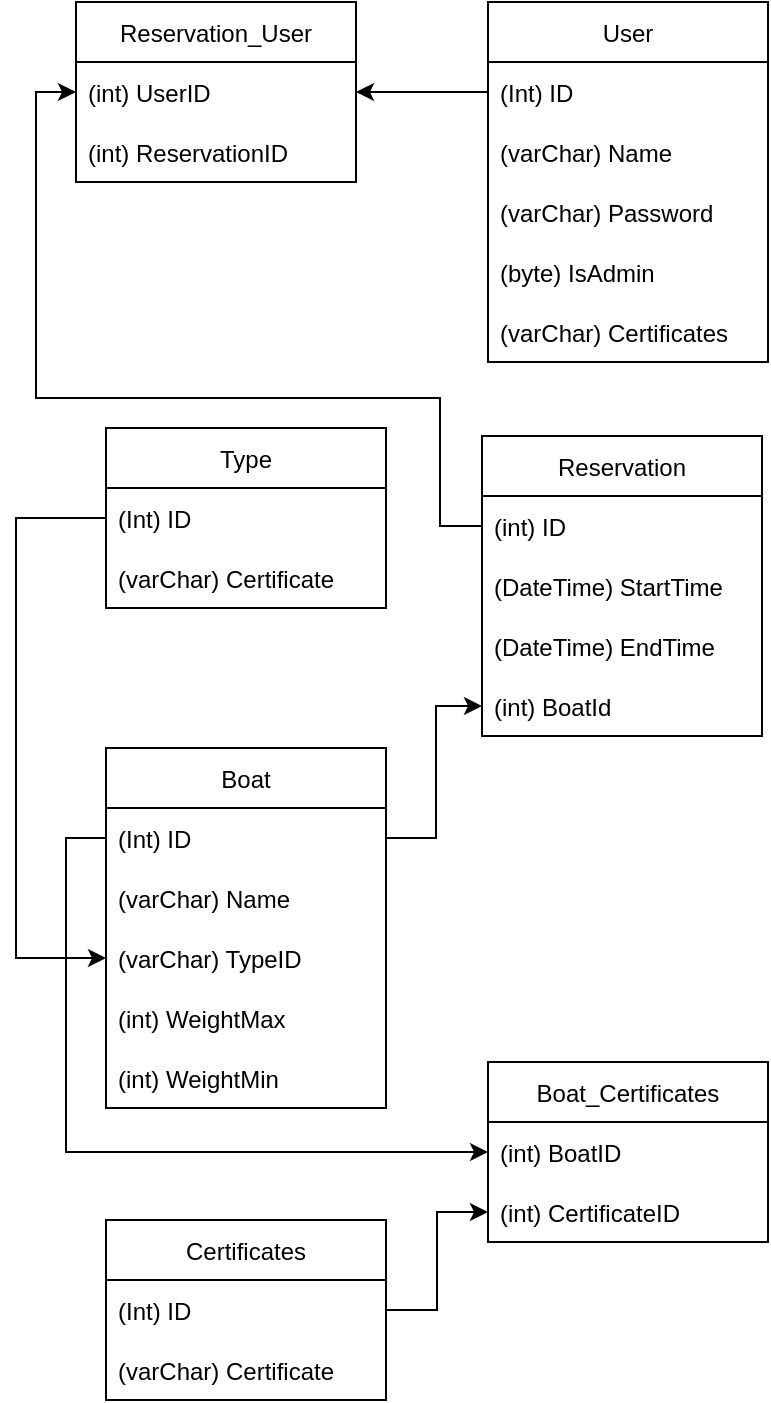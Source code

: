 <mxfile version="20.4.0" type="device"><diagram id="C5RBs43oDa-KdzZeNtuy" name="Page-1"><mxGraphModel dx="1422" dy="832" grid="0" gridSize="10" guides="1" tooltips="1" connect="1" arrows="1" fold="1" page="1" pageScale="1" pageWidth="827" pageHeight="1169" math="0" shadow="0"><root><mxCell id="WIyWlLk6GJQsqaUBKTNV-0"/><mxCell id="WIyWlLk6GJQsqaUBKTNV-1" parent="WIyWlLk6GJQsqaUBKTNV-0"/><mxCell id="TO71goLWlX0yH2RU60IP-45" value="Boat" style="swimlane;fontStyle=0;childLayout=stackLayout;horizontal=1;startSize=30;horizontalStack=0;resizeParent=1;resizeParentMax=0;resizeLast=0;collapsible=1;marginBottom=0;rounded=0;strokeColor=default;fillColor=#FFFFFF;" vertex="1" parent="WIyWlLk6GJQsqaUBKTNV-1"><mxGeometry x="133" y="416" width="140" height="180" as="geometry"/></mxCell><mxCell id="TO71goLWlX0yH2RU60IP-58" value="(Int) ID" style="text;strokeColor=none;fillColor=none;align=left;verticalAlign=middle;spacingLeft=4;spacingRight=4;overflow=hidden;points=[[0,0.5],[1,0.5]];portConstraint=eastwest;rotatable=0;rounded=0;" vertex="1" parent="TO71goLWlX0yH2RU60IP-45"><mxGeometry y="30" width="140" height="30" as="geometry"/></mxCell><mxCell id="TO71goLWlX0yH2RU60IP-46" value="(varChar) Name" style="text;strokeColor=none;fillColor=none;align=left;verticalAlign=middle;spacingLeft=4;spacingRight=4;overflow=hidden;points=[[0,0.5],[1,0.5]];portConstraint=eastwest;rotatable=0;rounded=0;" vertex="1" parent="TO71goLWlX0yH2RU60IP-45"><mxGeometry y="60" width="140" height="30" as="geometry"/></mxCell><mxCell id="TO71goLWlX0yH2RU60IP-47" value="(varChar) TypeID" style="text;strokeColor=none;fillColor=none;align=left;verticalAlign=middle;spacingLeft=4;spacingRight=4;overflow=hidden;points=[[0,0.5],[1,0.5]];portConstraint=eastwest;rotatable=0;rounded=0;" vertex="1" parent="TO71goLWlX0yH2RU60IP-45"><mxGeometry y="90" width="140" height="30" as="geometry"/></mxCell><mxCell id="TO71goLWlX0yH2RU60IP-48" value="(int) WeightMax" style="text;strokeColor=none;fillColor=none;align=left;verticalAlign=middle;spacingLeft=4;spacingRight=4;overflow=hidden;points=[[0,0.5],[1,0.5]];portConstraint=eastwest;rotatable=0;rounded=0;" vertex="1" parent="TO71goLWlX0yH2RU60IP-45"><mxGeometry y="120" width="140" height="30" as="geometry"/></mxCell><mxCell id="TO71goLWlX0yH2RU60IP-49" value="(int) WeightMin" style="text;strokeColor=none;fillColor=none;align=left;verticalAlign=middle;spacingLeft=4;spacingRight=4;overflow=hidden;points=[[0,0.5],[1,0.5]];portConstraint=eastwest;rotatable=0;rounded=0;" vertex="1" parent="TO71goLWlX0yH2RU60IP-45"><mxGeometry y="150" width="140" height="30" as="geometry"/></mxCell><mxCell id="TO71goLWlX0yH2RU60IP-52" value="User" style="swimlane;fontStyle=0;childLayout=stackLayout;horizontal=1;startSize=30;horizontalStack=0;resizeParent=1;resizeParentMax=0;resizeLast=0;collapsible=1;marginBottom=0;rounded=0;strokeColor=default;fillColor=#FFFFFF;" vertex="1" parent="WIyWlLk6GJQsqaUBKTNV-1"><mxGeometry x="324" y="43" width="140" height="180" as="geometry"/></mxCell><mxCell id="TO71goLWlX0yH2RU60IP-61" value="(Int) ID" style="text;strokeColor=none;fillColor=none;align=left;verticalAlign=middle;spacingLeft=4;spacingRight=4;overflow=hidden;points=[[0,0.5],[1,0.5]];portConstraint=eastwest;rotatable=0;rounded=0;" vertex="1" parent="TO71goLWlX0yH2RU60IP-52"><mxGeometry y="30" width="140" height="30" as="geometry"/></mxCell><mxCell id="TO71goLWlX0yH2RU60IP-53" value="(varChar) Name" style="text;strokeColor=none;fillColor=none;align=left;verticalAlign=middle;spacingLeft=4;spacingRight=4;overflow=hidden;points=[[0,0.5],[1,0.5]];portConstraint=eastwest;rotatable=0;rounded=0;" vertex="1" parent="TO71goLWlX0yH2RU60IP-52"><mxGeometry y="60" width="140" height="30" as="geometry"/></mxCell><mxCell id="TO71goLWlX0yH2RU60IP-54" value="(varChar) Password" style="text;strokeColor=none;fillColor=none;align=left;verticalAlign=middle;spacingLeft=4;spacingRight=4;overflow=hidden;points=[[0,0.5],[1,0.5]];portConstraint=eastwest;rotatable=0;rounded=0;" vertex="1" parent="TO71goLWlX0yH2RU60IP-52"><mxGeometry y="90" width="140" height="30" as="geometry"/></mxCell><mxCell id="TO71goLWlX0yH2RU60IP-62" value="(byte) IsAdmin" style="text;strokeColor=none;fillColor=none;align=left;verticalAlign=middle;spacingLeft=4;spacingRight=4;overflow=hidden;points=[[0,0.5],[1,0.5]];portConstraint=eastwest;rotatable=0;rounded=0;" vertex="1" parent="TO71goLWlX0yH2RU60IP-52"><mxGeometry y="120" width="140" height="30" as="geometry"/></mxCell><mxCell id="TO71goLWlX0yH2RU60IP-57" value="(varChar) Certificates" style="text;strokeColor=none;fillColor=none;align=left;verticalAlign=middle;spacingLeft=4;spacingRight=4;overflow=hidden;points=[[0,0.5],[1,0.5]];portConstraint=eastwest;rotatable=0;rounded=0;" vertex="1" parent="TO71goLWlX0yH2RU60IP-52"><mxGeometry y="150" width="140" height="30" as="geometry"/></mxCell><mxCell id="TO71goLWlX0yH2RU60IP-63" value="Reservation" style="swimlane;fontStyle=0;childLayout=stackLayout;horizontal=1;startSize=30;horizontalStack=0;resizeParent=1;resizeParentMax=0;resizeLast=0;collapsible=1;marginBottom=0;rounded=0;strokeColor=default;fillColor=#FFFFFF;" vertex="1" parent="WIyWlLk6GJQsqaUBKTNV-1"><mxGeometry x="321" y="260" width="140" height="150" as="geometry"/></mxCell><mxCell id="TO71goLWlX0yH2RU60IP-67" value="(int) ID" style="text;strokeColor=none;fillColor=none;align=left;verticalAlign=middle;spacingLeft=4;spacingRight=4;overflow=hidden;points=[[0,0.5],[1,0.5]];portConstraint=eastwest;rotatable=0;rounded=0;" vertex="1" parent="TO71goLWlX0yH2RU60IP-63"><mxGeometry y="30" width="140" height="30" as="geometry"/></mxCell><mxCell id="TO71goLWlX0yH2RU60IP-64" value="(DateTime) StartTime" style="text;strokeColor=none;fillColor=none;align=left;verticalAlign=middle;spacingLeft=4;spacingRight=4;overflow=hidden;points=[[0,0.5],[1,0.5]];portConstraint=eastwest;rotatable=0;rounded=0;" vertex="1" parent="TO71goLWlX0yH2RU60IP-63"><mxGeometry y="60" width="140" height="30" as="geometry"/></mxCell><mxCell id="TO71goLWlX0yH2RU60IP-65" value="(DateTime) EndTime" style="text;strokeColor=none;fillColor=none;align=left;verticalAlign=middle;spacingLeft=4;spacingRight=4;overflow=hidden;points=[[0,0.5],[1,0.5]];portConstraint=eastwest;rotatable=0;rounded=0;" vertex="1" parent="TO71goLWlX0yH2RU60IP-63"><mxGeometry y="90" width="140" height="30" as="geometry"/></mxCell><mxCell id="TO71goLWlX0yH2RU60IP-68" value="(int) BoatId" style="text;strokeColor=none;fillColor=none;align=left;verticalAlign=middle;spacingLeft=4;spacingRight=4;overflow=hidden;points=[[0,0.5],[1,0.5]];portConstraint=eastwest;rotatable=0;rounded=0;" vertex="1" parent="TO71goLWlX0yH2RU60IP-63"><mxGeometry y="120" width="140" height="30" as="geometry"/></mxCell><mxCell id="TO71goLWlX0yH2RU60IP-69" style="edgeStyle=orthogonalEdgeStyle;rounded=0;orthogonalLoop=1;jettySize=auto;html=1;exitX=1;exitY=0.5;exitDx=0;exitDy=0;entryX=0;entryY=0.5;entryDx=0;entryDy=0;fontColor=#ADADAD;" edge="1" parent="WIyWlLk6GJQsqaUBKTNV-1" source="TO71goLWlX0yH2RU60IP-58" target="TO71goLWlX0yH2RU60IP-68"><mxGeometry relative="1" as="geometry"><Array as="points"><mxPoint x="298" y="461"/><mxPoint x="298" y="395"/></Array></mxGeometry></mxCell><mxCell id="TO71goLWlX0yH2RU60IP-70" value="Reservation_User" style="swimlane;fontStyle=0;childLayout=stackLayout;horizontal=1;startSize=30;horizontalStack=0;resizeParent=1;resizeParentMax=0;resizeLast=0;collapsible=1;marginBottom=0;rounded=0;strokeColor=default;fillColor=#FFFFFF;" vertex="1" parent="WIyWlLk6GJQsqaUBKTNV-1"><mxGeometry x="118" y="43" width="140" height="90" as="geometry"/></mxCell><mxCell id="TO71goLWlX0yH2RU60IP-71" value="(int) UserID" style="text;strokeColor=none;fillColor=none;align=left;verticalAlign=middle;spacingLeft=4;spacingRight=4;overflow=hidden;points=[[0,0.5],[1,0.5]];portConstraint=eastwest;rotatable=0;rounded=0;" vertex="1" parent="TO71goLWlX0yH2RU60IP-70"><mxGeometry y="30" width="140" height="30" as="geometry"/></mxCell><mxCell id="TO71goLWlX0yH2RU60IP-74" value="(int) ReservationID" style="text;strokeColor=none;fillColor=none;align=left;verticalAlign=middle;spacingLeft=4;spacingRight=4;overflow=hidden;points=[[0,0.5],[1,0.5]];portConstraint=eastwest;rotatable=0;rounded=0;" vertex="1" parent="TO71goLWlX0yH2RU60IP-70"><mxGeometry y="60" width="140" height="30" as="geometry"/></mxCell><mxCell id="TO71goLWlX0yH2RU60IP-77" value="Certificates" style="swimlane;fontStyle=0;childLayout=stackLayout;horizontal=1;startSize=30;horizontalStack=0;resizeParent=1;resizeParentMax=0;resizeLast=0;collapsible=1;marginBottom=0;rounded=0;strokeColor=default;fillColor=#FFFFFF;" vertex="1" parent="WIyWlLk6GJQsqaUBKTNV-1"><mxGeometry x="133" y="652" width="140" height="90" as="geometry"/></mxCell><mxCell id="TO71goLWlX0yH2RU60IP-78" value="(Int) ID" style="text;strokeColor=none;fillColor=none;align=left;verticalAlign=middle;spacingLeft=4;spacingRight=4;overflow=hidden;points=[[0,0.5],[1,0.5]];portConstraint=eastwest;rotatable=0;rounded=0;" vertex="1" parent="TO71goLWlX0yH2RU60IP-77"><mxGeometry y="30" width="140" height="30" as="geometry"/></mxCell><mxCell id="TO71goLWlX0yH2RU60IP-79" value="(varChar) Certificate" style="text;strokeColor=none;fillColor=none;align=left;verticalAlign=middle;spacingLeft=4;spacingRight=4;overflow=hidden;points=[[0,0.5],[1,0.5]];portConstraint=eastwest;rotatable=0;rounded=0;" vertex="1" parent="TO71goLWlX0yH2RU60IP-77"><mxGeometry y="60" width="140" height="30" as="geometry"/></mxCell><mxCell id="TO71goLWlX0yH2RU60IP-86" value="Boat_Certificates" style="swimlane;fontStyle=0;childLayout=stackLayout;horizontal=1;startSize=30;horizontalStack=0;resizeParent=1;resizeParentMax=0;resizeLast=0;collapsible=1;marginBottom=0;rounded=0;strokeColor=default;fillColor=#FFFFFF;" vertex="1" parent="WIyWlLk6GJQsqaUBKTNV-1"><mxGeometry x="324" y="573" width="140" height="90" as="geometry"/></mxCell><mxCell id="TO71goLWlX0yH2RU60IP-87" value="(int) BoatID" style="text;strokeColor=none;fillColor=none;align=left;verticalAlign=middle;spacingLeft=4;spacingRight=4;overflow=hidden;points=[[0,0.5],[1,0.5]];portConstraint=eastwest;rotatable=0;rounded=0;" vertex="1" parent="TO71goLWlX0yH2RU60IP-86"><mxGeometry y="30" width="140" height="30" as="geometry"/></mxCell><mxCell id="TO71goLWlX0yH2RU60IP-88" value="(int) CertificateID" style="text;strokeColor=none;fillColor=none;align=left;verticalAlign=middle;spacingLeft=4;spacingRight=4;overflow=hidden;points=[[0,0.5],[1,0.5]];portConstraint=eastwest;rotatable=0;rounded=0;" vertex="1" parent="TO71goLWlX0yH2RU60IP-86"><mxGeometry y="60" width="140" height="30" as="geometry"/></mxCell><mxCell id="TO71goLWlX0yH2RU60IP-89" style="edgeStyle=orthogonalEdgeStyle;rounded=0;orthogonalLoop=1;jettySize=auto;html=1;exitX=1;exitY=0.5;exitDx=0;exitDy=0;entryX=0;entryY=0.5;entryDx=0;entryDy=0;fontColor=#ADADAD;" edge="1" parent="WIyWlLk6GJQsqaUBKTNV-1" source="TO71goLWlX0yH2RU60IP-78" target="TO71goLWlX0yH2RU60IP-88"><mxGeometry relative="1" as="geometry"/></mxCell><mxCell id="TO71goLWlX0yH2RU60IP-91" value="Type" style="swimlane;fontStyle=0;childLayout=stackLayout;horizontal=1;startSize=30;horizontalStack=0;resizeParent=1;resizeParentMax=0;resizeLast=0;collapsible=1;marginBottom=0;rounded=0;strokeColor=default;fillColor=#FFFFFF;" vertex="1" parent="WIyWlLk6GJQsqaUBKTNV-1"><mxGeometry x="133" y="256" width="140" height="90" as="geometry"/></mxCell><mxCell id="TO71goLWlX0yH2RU60IP-92" value="(Int) ID" style="text;strokeColor=none;fillColor=none;align=left;verticalAlign=middle;spacingLeft=4;spacingRight=4;overflow=hidden;points=[[0,0.5],[1,0.5]];portConstraint=eastwest;rotatable=0;rounded=0;" vertex="1" parent="TO71goLWlX0yH2RU60IP-91"><mxGeometry y="30" width="140" height="30" as="geometry"/></mxCell><mxCell id="TO71goLWlX0yH2RU60IP-93" value="(varChar) Certificate" style="text;strokeColor=none;fillColor=none;align=left;verticalAlign=middle;spacingLeft=4;spacingRight=4;overflow=hidden;points=[[0,0.5],[1,0.5]];portConstraint=eastwest;rotatable=0;rounded=0;" vertex="1" parent="TO71goLWlX0yH2RU60IP-91"><mxGeometry y="60" width="140" height="30" as="geometry"/></mxCell><mxCell id="TO71goLWlX0yH2RU60IP-95" style="edgeStyle=orthogonalEdgeStyle;rounded=0;orthogonalLoop=1;jettySize=auto;html=1;exitX=0;exitY=0.5;exitDx=0;exitDy=0;entryX=0;entryY=0.5;entryDx=0;entryDy=0;fontColor=#ADADAD;" edge="1" parent="WIyWlLk6GJQsqaUBKTNV-1" source="TO71goLWlX0yH2RU60IP-92" target="TO71goLWlX0yH2RU60IP-47"><mxGeometry relative="1" as="geometry"><Array as="points"><mxPoint x="88" y="301"/><mxPoint x="88" y="521"/></Array></mxGeometry></mxCell><mxCell id="TO71goLWlX0yH2RU60IP-96" style="edgeStyle=orthogonalEdgeStyle;rounded=0;orthogonalLoop=1;jettySize=auto;html=1;exitX=0;exitY=0.5;exitDx=0;exitDy=0;entryX=0;entryY=0.5;entryDx=0;entryDy=0;fontColor=#ADADAD;" edge="1" parent="WIyWlLk6GJQsqaUBKTNV-1" source="TO71goLWlX0yH2RU60IP-58" target="TO71goLWlX0yH2RU60IP-87"><mxGeometry relative="1" as="geometry"/></mxCell><mxCell id="TO71goLWlX0yH2RU60IP-97" style="edgeStyle=orthogonalEdgeStyle;rounded=0;orthogonalLoop=1;jettySize=auto;html=1;exitX=0;exitY=0.5;exitDx=0;exitDy=0;entryX=1;entryY=0.5;entryDx=0;entryDy=0;fontColor=#ADADAD;" edge="1" parent="WIyWlLk6GJQsqaUBKTNV-1" source="TO71goLWlX0yH2RU60IP-61" target="TO71goLWlX0yH2RU60IP-71"><mxGeometry relative="1" as="geometry"/></mxCell><mxCell id="TO71goLWlX0yH2RU60IP-98" style="edgeStyle=orthogonalEdgeStyle;rounded=0;orthogonalLoop=1;jettySize=auto;html=1;exitX=0;exitY=0.5;exitDx=0;exitDy=0;entryX=0;entryY=0.5;entryDx=0;entryDy=0;fontColor=#ADADAD;" edge="1" parent="WIyWlLk6GJQsqaUBKTNV-1" source="TO71goLWlX0yH2RU60IP-67" target="TO71goLWlX0yH2RU60IP-71"><mxGeometry relative="1" as="geometry"><Array as="points"><mxPoint x="300" y="305"/><mxPoint x="300" y="241"/><mxPoint x="98" y="241"/><mxPoint x="98" y="88"/></Array></mxGeometry></mxCell></root></mxGraphModel></diagram></mxfile>